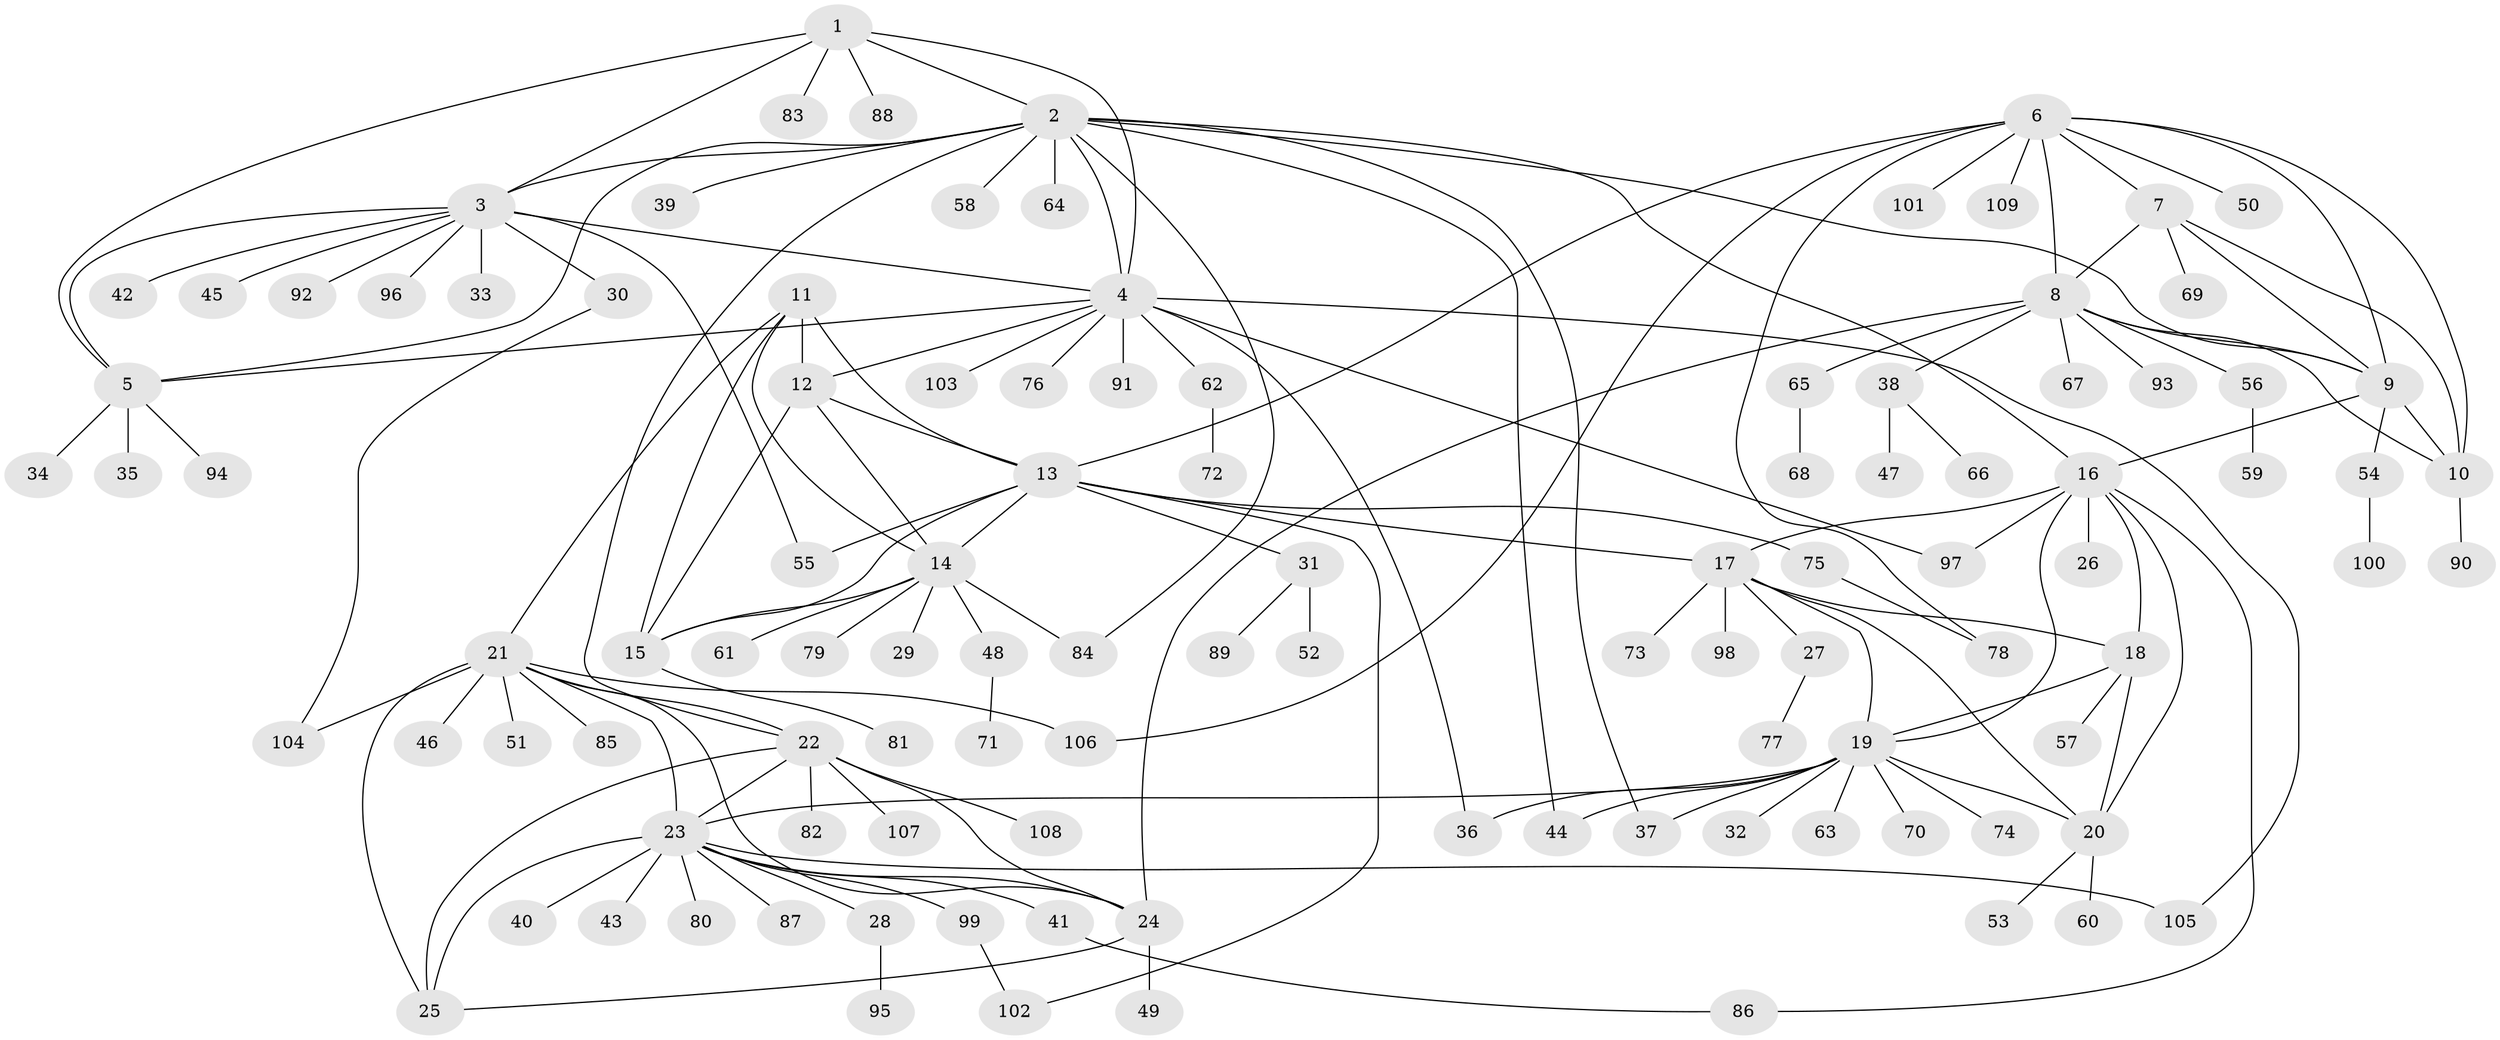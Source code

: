 // Generated by graph-tools (version 1.1) at 2025/02/03/09/25 03:02:38]
// undirected, 109 vertices, 156 edges
graph export_dot {
graph [start="1"]
  node [color=gray90,style=filled];
  1;
  2;
  3;
  4;
  5;
  6;
  7;
  8;
  9;
  10;
  11;
  12;
  13;
  14;
  15;
  16;
  17;
  18;
  19;
  20;
  21;
  22;
  23;
  24;
  25;
  26;
  27;
  28;
  29;
  30;
  31;
  32;
  33;
  34;
  35;
  36;
  37;
  38;
  39;
  40;
  41;
  42;
  43;
  44;
  45;
  46;
  47;
  48;
  49;
  50;
  51;
  52;
  53;
  54;
  55;
  56;
  57;
  58;
  59;
  60;
  61;
  62;
  63;
  64;
  65;
  66;
  67;
  68;
  69;
  70;
  71;
  72;
  73;
  74;
  75;
  76;
  77;
  78;
  79;
  80;
  81;
  82;
  83;
  84;
  85;
  86;
  87;
  88;
  89;
  90;
  91;
  92;
  93;
  94;
  95;
  96;
  97;
  98;
  99;
  100;
  101;
  102;
  103;
  104;
  105;
  106;
  107;
  108;
  109;
  1 -- 2;
  1 -- 3;
  1 -- 4;
  1 -- 5;
  1 -- 83;
  1 -- 88;
  2 -- 3;
  2 -- 4;
  2 -- 5;
  2 -- 9;
  2 -- 16;
  2 -- 22;
  2 -- 37;
  2 -- 39;
  2 -- 44;
  2 -- 58;
  2 -- 64;
  2 -- 84;
  3 -- 4;
  3 -- 5;
  3 -- 30;
  3 -- 33;
  3 -- 42;
  3 -- 45;
  3 -- 55;
  3 -- 92;
  3 -- 96;
  4 -- 5;
  4 -- 12;
  4 -- 36;
  4 -- 62;
  4 -- 76;
  4 -- 91;
  4 -- 97;
  4 -- 103;
  4 -- 105;
  5 -- 34;
  5 -- 35;
  5 -- 94;
  6 -- 7;
  6 -- 8;
  6 -- 9;
  6 -- 10;
  6 -- 13;
  6 -- 50;
  6 -- 78;
  6 -- 101;
  6 -- 106;
  6 -- 109;
  7 -- 8;
  7 -- 9;
  7 -- 10;
  7 -- 69;
  8 -- 9;
  8 -- 10;
  8 -- 24;
  8 -- 38;
  8 -- 56;
  8 -- 65;
  8 -- 67;
  8 -- 93;
  9 -- 10;
  9 -- 16;
  9 -- 54;
  10 -- 90;
  11 -- 12;
  11 -- 13;
  11 -- 14;
  11 -- 15;
  11 -- 21;
  12 -- 13;
  12 -- 14;
  12 -- 15;
  13 -- 14;
  13 -- 15;
  13 -- 17;
  13 -- 31;
  13 -- 55;
  13 -- 75;
  13 -- 102;
  14 -- 15;
  14 -- 29;
  14 -- 48;
  14 -- 61;
  14 -- 79;
  14 -- 84;
  15 -- 81;
  16 -- 17;
  16 -- 18;
  16 -- 19;
  16 -- 20;
  16 -- 26;
  16 -- 86;
  16 -- 97;
  17 -- 18;
  17 -- 19;
  17 -- 20;
  17 -- 27;
  17 -- 73;
  17 -- 98;
  18 -- 19;
  18 -- 20;
  18 -- 57;
  19 -- 20;
  19 -- 23;
  19 -- 32;
  19 -- 36;
  19 -- 37;
  19 -- 44;
  19 -- 63;
  19 -- 70;
  19 -- 74;
  20 -- 53;
  20 -- 60;
  21 -- 22;
  21 -- 23;
  21 -- 24;
  21 -- 25;
  21 -- 46;
  21 -- 51;
  21 -- 85;
  21 -- 104;
  21 -- 106;
  22 -- 23;
  22 -- 24;
  22 -- 25;
  22 -- 82;
  22 -- 107;
  22 -- 108;
  23 -- 24;
  23 -- 25;
  23 -- 28;
  23 -- 40;
  23 -- 41;
  23 -- 43;
  23 -- 80;
  23 -- 87;
  23 -- 99;
  23 -- 105;
  24 -- 25;
  24 -- 49;
  27 -- 77;
  28 -- 95;
  30 -- 104;
  31 -- 52;
  31 -- 89;
  38 -- 47;
  38 -- 66;
  41 -- 86;
  48 -- 71;
  54 -- 100;
  56 -- 59;
  62 -- 72;
  65 -- 68;
  75 -- 78;
  99 -- 102;
}
